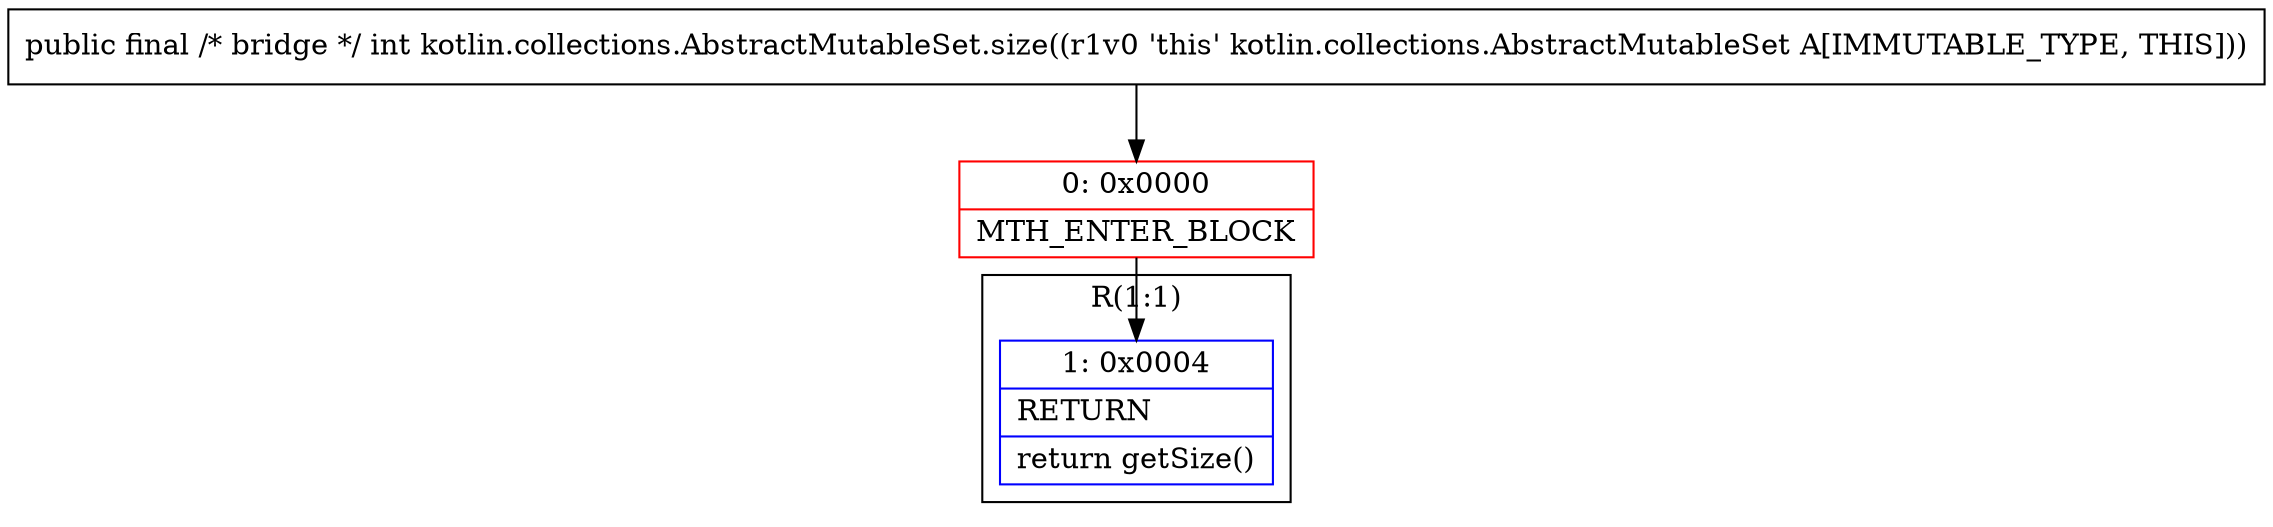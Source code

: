 digraph "CFG forkotlin.collections.AbstractMutableSet.size()I" {
subgraph cluster_Region_1555756088 {
label = "R(1:1)";
node [shape=record,color=blue];
Node_1 [shape=record,label="{1\:\ 0x0004|RETURN\l|return getSize()\l}"];
}
Node_0 [shape=record,color=red,label="{0\:\ 0x0000|MTH_ENTER_BLOCK\l}"];
MethodNode[shape=record,label="{public final \/* bridge *\/ int kotlin.collections.AbstractMutableSet.size((r1v0 'this' kotlin.collections.AbstractMutableSet A[IMMUTABLE_TYPE, THIS])) }"];
MethodNode -> Node_0;
Node_0 -> Node_1;
}

